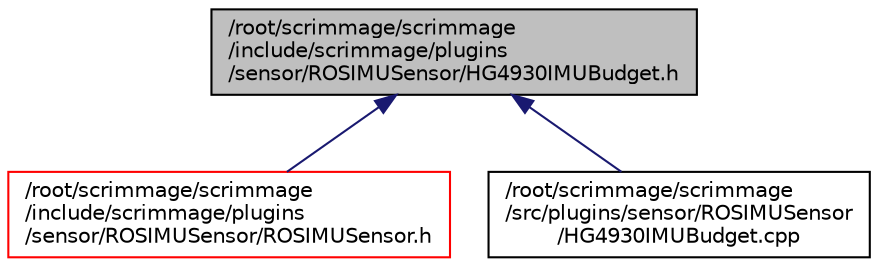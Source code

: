digraph "/root/scrimmage/scrimmage/include/scrimmage/plugins/sensor/ROSIMUSensor/HG4930IMUBudget.h"
{
 // LATEX_PDF_SIZE
  edge [fontname="Helvetica",fontsize="10",labelfontname="Helvetica",labelfontsize="10"];
  node [fontname="Helvetica",fontsize="10",shape=record];
  Node1 [label="/root/scrimmage/scrimmage\l/include/scrimmage/plugins\l/sensor/ROSIMUSensor/HG4930IMUBudget.h",height=0.2,width=0.4,color="black", fillcolor="grey75", style="filled", fontcolor="black",tooltip="Error budget generating IMU errors to emulate an HG4930 IMU."];
  Node1 -> Node2 [dir="back",color="midnightblue",fontsize="10",style="solid",fontname="Helvetica"];
  Node2 [label="/root/scrimmage/scrimmage\l/include/scrimmage/plugins\l/sensor/ROSIMUSensor/ROSIMUSensor.h",height=0.2,width=0.4,color="red", fillcolor="white", style="filled",URL="$ROSIMUSensor_8h.html",tooltip="Brief file description."];
  Node1 -> Node4 [dir="back",color="midnightblue",fontsize="10",style="solid",fontname="Helvetica"];
  Node4 [label="/root/scrimmage/scrimmage\l/src/plugins/sensor/ROSIMUSensor\l/HG4930IMUBudget.cpp",height=0.2,width=0.4,color="black", fillcolor="white", style="filled",URL="$HG4930IMUBudget_8cpp.html",tooltip="Error budget generating IMU errors to emulate an HG4930 IMU."];
}
